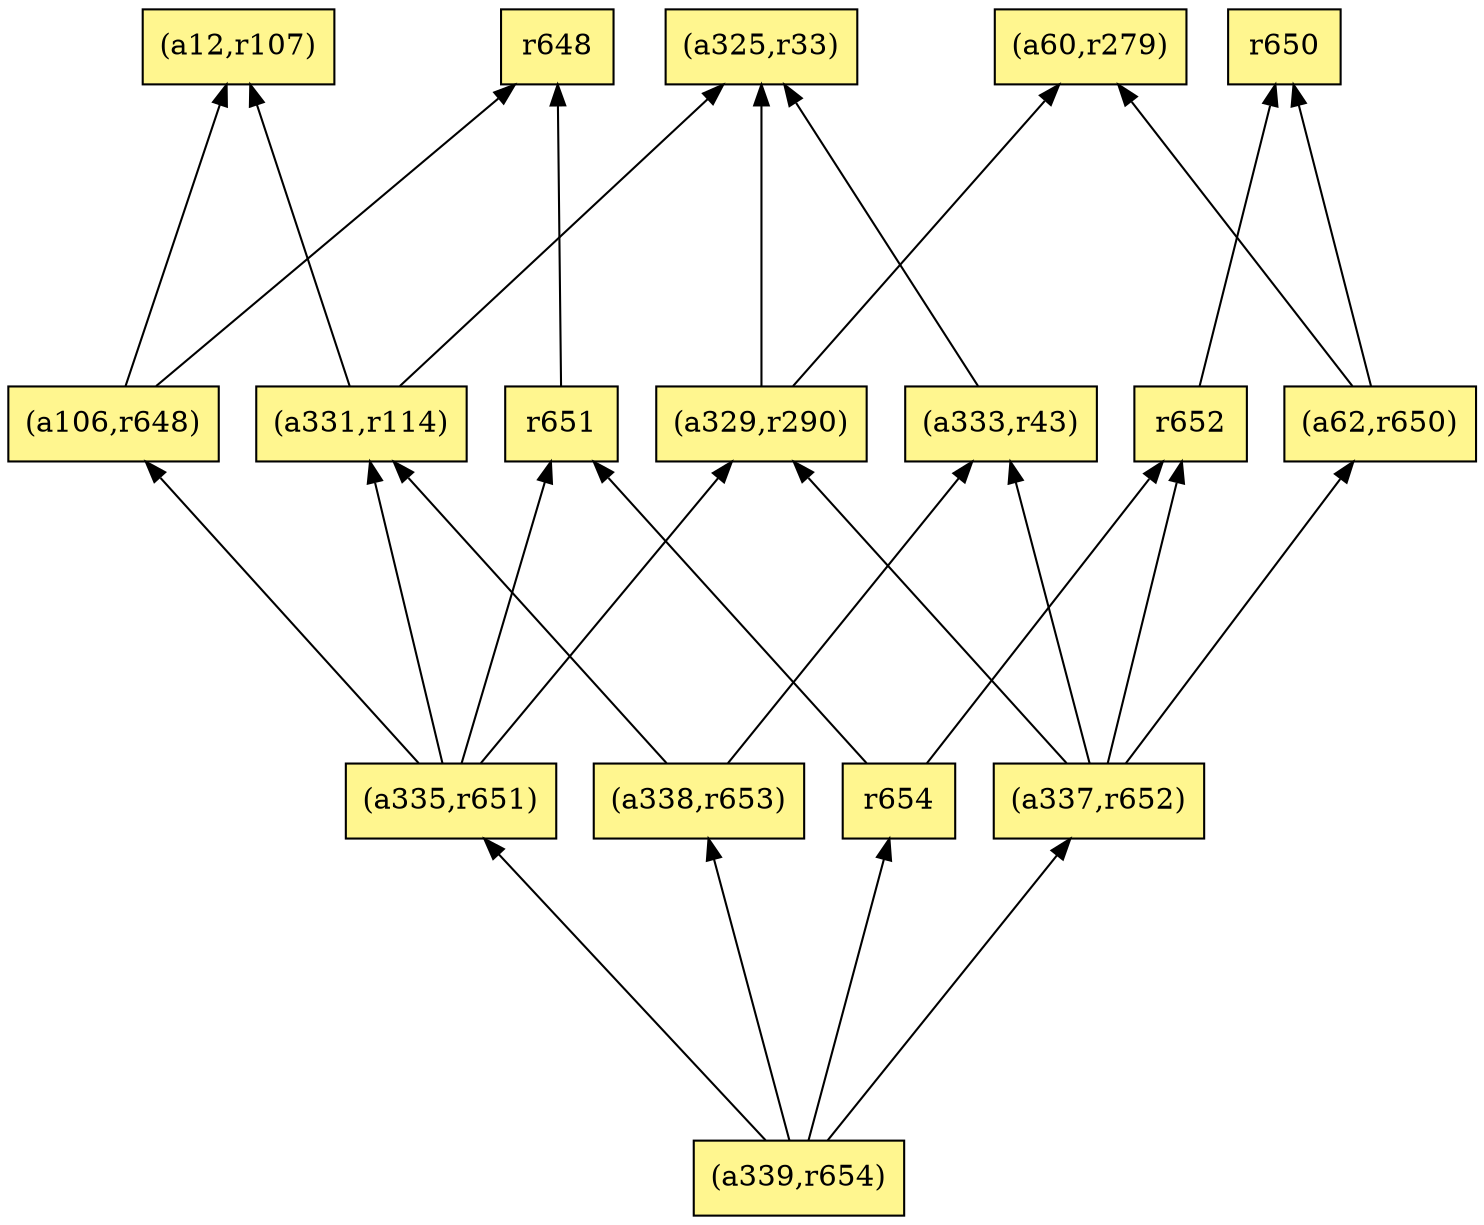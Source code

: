 digraph G {
rankdir=BT;ranksep="2.0";
"(a331,r114)" [shape=record,fillcolor=khaki1,style=filled,label="{(a331,r114)}"];
"(a62,r650)" [shape=record,fillcolor=khaki1,style=filled,label="{(a62,r650)}"];
"r652" [shape=record,fillcolor=khaki1,style=filled,label="{r652}"];
"r650" [shape=record,fillcolor=khaki1,style=filled,label="{r650}"];
"r651" [shape=record,fillcolor=khaki1,style=filled,label="{r651}"];
"(a60,r279)" [shape=record,fillcolor=khaki1,style=filled,label="{(a60,r279)}"];
"(a12,r107)" [shape=record,fillcolor=khaki1,style=filled,label="{(a12,r107)}"];
"r648" [shape=record,fillcolor=khaki1,style=filled,label="{r648}"];
"(a338,r653)" [shape=record,fillcolor=khaki1,style=filled,label="{(a338,r653)}"];
"(a335,r651)" [shape=record,fillcolor=khaki1,style=filled,label="{(a335,r651)}"];
"(a339,r654)" [shape=record,fillcolor=khaki1,style=filled,label="{(a339,r654)}"];
"(a337,r652)" [shape=record,fillcolor=khaki1,style=filled,label="{(a337,r652)}"];
"(a325,r33)" [shape=record,fillcolor=khaki1,style=filled,label="{(a325,r33)}"];
"(a106,r648)" [shape=record,fillcolor=khaki1,style=filled,label="{(a106,r648)}"];
"(a329,r290)" [shape=record,fillcolor=khaki1,style=filled,label="{(a329,r290)}"];
"(a333,r43)" [shape=record,fillcolor=khaki1,style=filled,label="{(a333,r43)}"];
"r654" [shape=record,fillcolor=khaki1,style=filled,label="{r654}"];
"(a331,r114)" -> "(a325,r33)"
"(a331,r114)" -> "(a12,r107)"
"(a62,r650)" -> "(a60,r279)"
"(a62,r650)" -> "r650"
"r652" -> "r650"
"r651" -> "r648"
"(a338,r653)" -> "(a333,r43)"
"(a338,r653)" -> "(a331,r114)"
"(a335,r651)" -> "(a331,r114)"
"(a335,r651)" -> "(a106,r648)"
"(a335,r651)" -> "(a329,r290)"
"(a335,r651)" -> "r651"
"(a339,r654)" -> "(a338,r653)"
"(a339,r654)" -> "(a335,r651)"
"(a339,r654)" -> "(a337,r652)"
"(a339,r654)" -> "r654"
"(a337,r652)" -> "(a62,r650)"
"(a337,r652)" -> "r652"
"(a337,r652)" -> "(a329,r290)"
"(a337,r652)" -> "(a333,r43)"
"(a106,r648)" -> "(a12,r107)"
"(a106,r648)" -> "r648"
"(a329,r290)" -> "(a325,r33)"
"(a329,r290)" -> "(a60,r279)"
"(a333,r43)" -> "(a325,r33)"
"r654" -> "r651"
"r654" -> "r652"
}